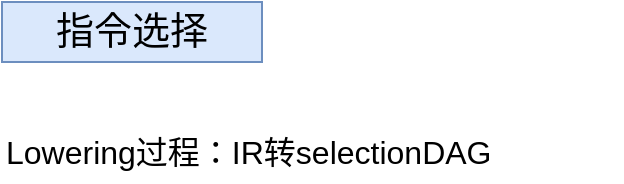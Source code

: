 <mxfile version="21.6.6" type="github">
  <diagram name="第 1 页" id="rbtM4l9Ch5BxcWsQ4oDu">
    <mxGraphModel dx="1434" dy="790" grid="1" gridSize="10" guides="1" tooltips="1" connect="1" arrows="1" fold="1" page="1" pageScale="1" pageWidth="827" pageHeight="1169" math="0" shadow="0">
      <root>
        <mxCell id="0" />
        <mxCell id="1" parent="0" />
        <mxCell id="s5YXiQ0zcCECfN7fwI3W-1" value="&lt;font style=&quot;font-size: 19px;&quot;&gt;指令选择&lt;/font&gt;" style="text;html=1;strokeColor=#6c8ebf;fillColor=#dae8fc;align=center;verticalAlign=middle;whiteSpace=wrap;rounded=0;" vertex="1" parent="1">
          <mxGeometry y="20" width="130" height="30" as="geometry" />
        </mxCell>
        <mxCell id="s5YXiQ0zcCECfN7fwI3W-5" value="&lt;font style=&quot;font-size: 16px;&quot;&gt;Lowering过程：IR转selectionDAG&lt;/font&gt;" style="text;html=1;strokeColor=none;fillColor=none;align=left;verticalAlign=middle;whiteSpace=wrap;rounded=0;" vertex="1" parent="1">
          <mxGeometry y="80" width="310" height="30" as="geometry" />
        </mxCell>
      </root>
    </mxGraphModel>
  </diagram>
</mxfile>
